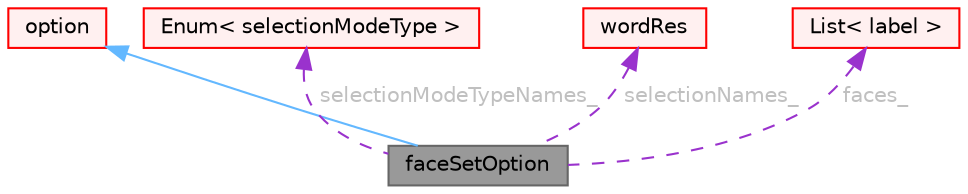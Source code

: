 digraph "faceSetOption"
{
 // LATEX_PDF_SIZE
  bgcolor="transparent";
  edge [fontname=Helvetica,fontsize=10,labelfontname=Helvetica,labelfontsize=10];
  node [fontname=Helvetica,fontsize=10,shape=box,height=0.2,width=0.4];
  Node1 [id="Node000001",label="faceSetOption",height=0.2,width=0.4,color="gray40", fillcolor="grey60", style="filled", fontcolor="black",tooltip="Intermediate abstract class for handling face-set options for the derived faOptions."];
  Node2 -> Node1 [id="edge1_Node000001_Node000002",dir="back",color="steelblue1",style="solid",tooltip=" "];
  Node2 [id="Node000002",label="option",height=0.2,width=0.4,color="red", fillcolor="#FFF0F0", style="filled",URL="$classFoam_1_1fa_1_1option.html",tooltip="Base abstract class for handling finite area options (i.e. faOption)."];
  Node59 -> Node1 [id="edge2_Node000001_Node000059",dir="back",color="darkorchid3",style="dashed",tooltip=" ",label=" selectionModeTypeNames_",fontcolor="grey" ];
  Node59 [id="Node000059",label="Enum\< selectionModeType \>",height=0.2,width=0.4,color="red", fillcolor="#FFF0F0", style="filled",URL="$classFoam_1_1Enum.html",tooltip=" "];
  Node60 -> Node1 [id="edge3_Node000001_Node000060",dir="back",color="darkorchid3",style="dashed",tooltip=" ",label=" selectionNames_",fontcolor="grey" ];
  Node60 [id="Node000060",label="wordRes",height=0.2,width=0.4,color="red", fillcolor="#FFF0F0", style="filled",URL="$classFoam_1_1wordRes.html",tooltip="A List of wordRe with additional matching capabilities."];
  Node63 -> Node1 [id="edge4_Node000001_Node000063",dir="back",color="darkorchid3",style="dashed",tooltip=" ",label=" faces_",fontcolor="grey" ];
  Node63 [id="Node000063",label="List\< label \>",height=0.2,width=0.4,color="red", fillcolor="#FFF0F0", style="filled",URL="$classFoam_1_1List.html",tooltip=" "];
}
